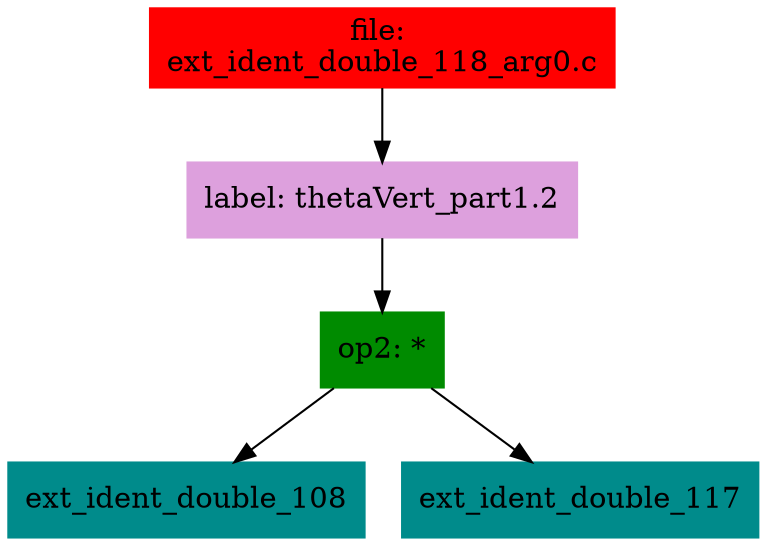 digraph G {
node [shape=box]

0 [label="file: 
ext_ident_double_118_arg0.c",color=red, style=filled]
1 [label="label: thetaVert_part1.2",color=plum, style=filled]
0 -> 1
2 [label="op2: *",color=green4, style=filled]
1 -> 2
3 [label="ext_ident_double_108",color=cyan4, style=filled]
2 -> 3
37 [label="ext_ident_double_117",color=cyan4, style=filled]
2 -> 37


}

